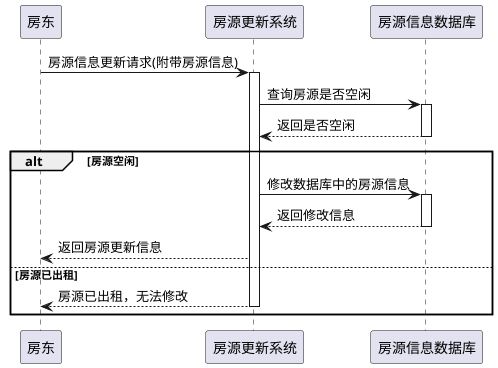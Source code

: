 @startuml 房东更新房源时序图

skinparam shadowing false
skinparam defaultFontName "微软雅黑"

participant c as "房东"
participant s as "房源更新系统"
participant d as "房源信息数据库"


c -> s: 房源信息更新请求(附带房源信息)
activate s

s -> d: 查询房源是否空闲
activate d
d --> s: 返回是否空闲
deactivate d

alt 房源空闲

    s -> d: 修改数据库中的房源信息
    activate d
    d --> s: 返回修改信息
    deactivate d
    s --> c: 返回房源更新信息


else 房源已出租
    s --> c: 房源已出租，无法修改
    deactivate s
end










@enduml
